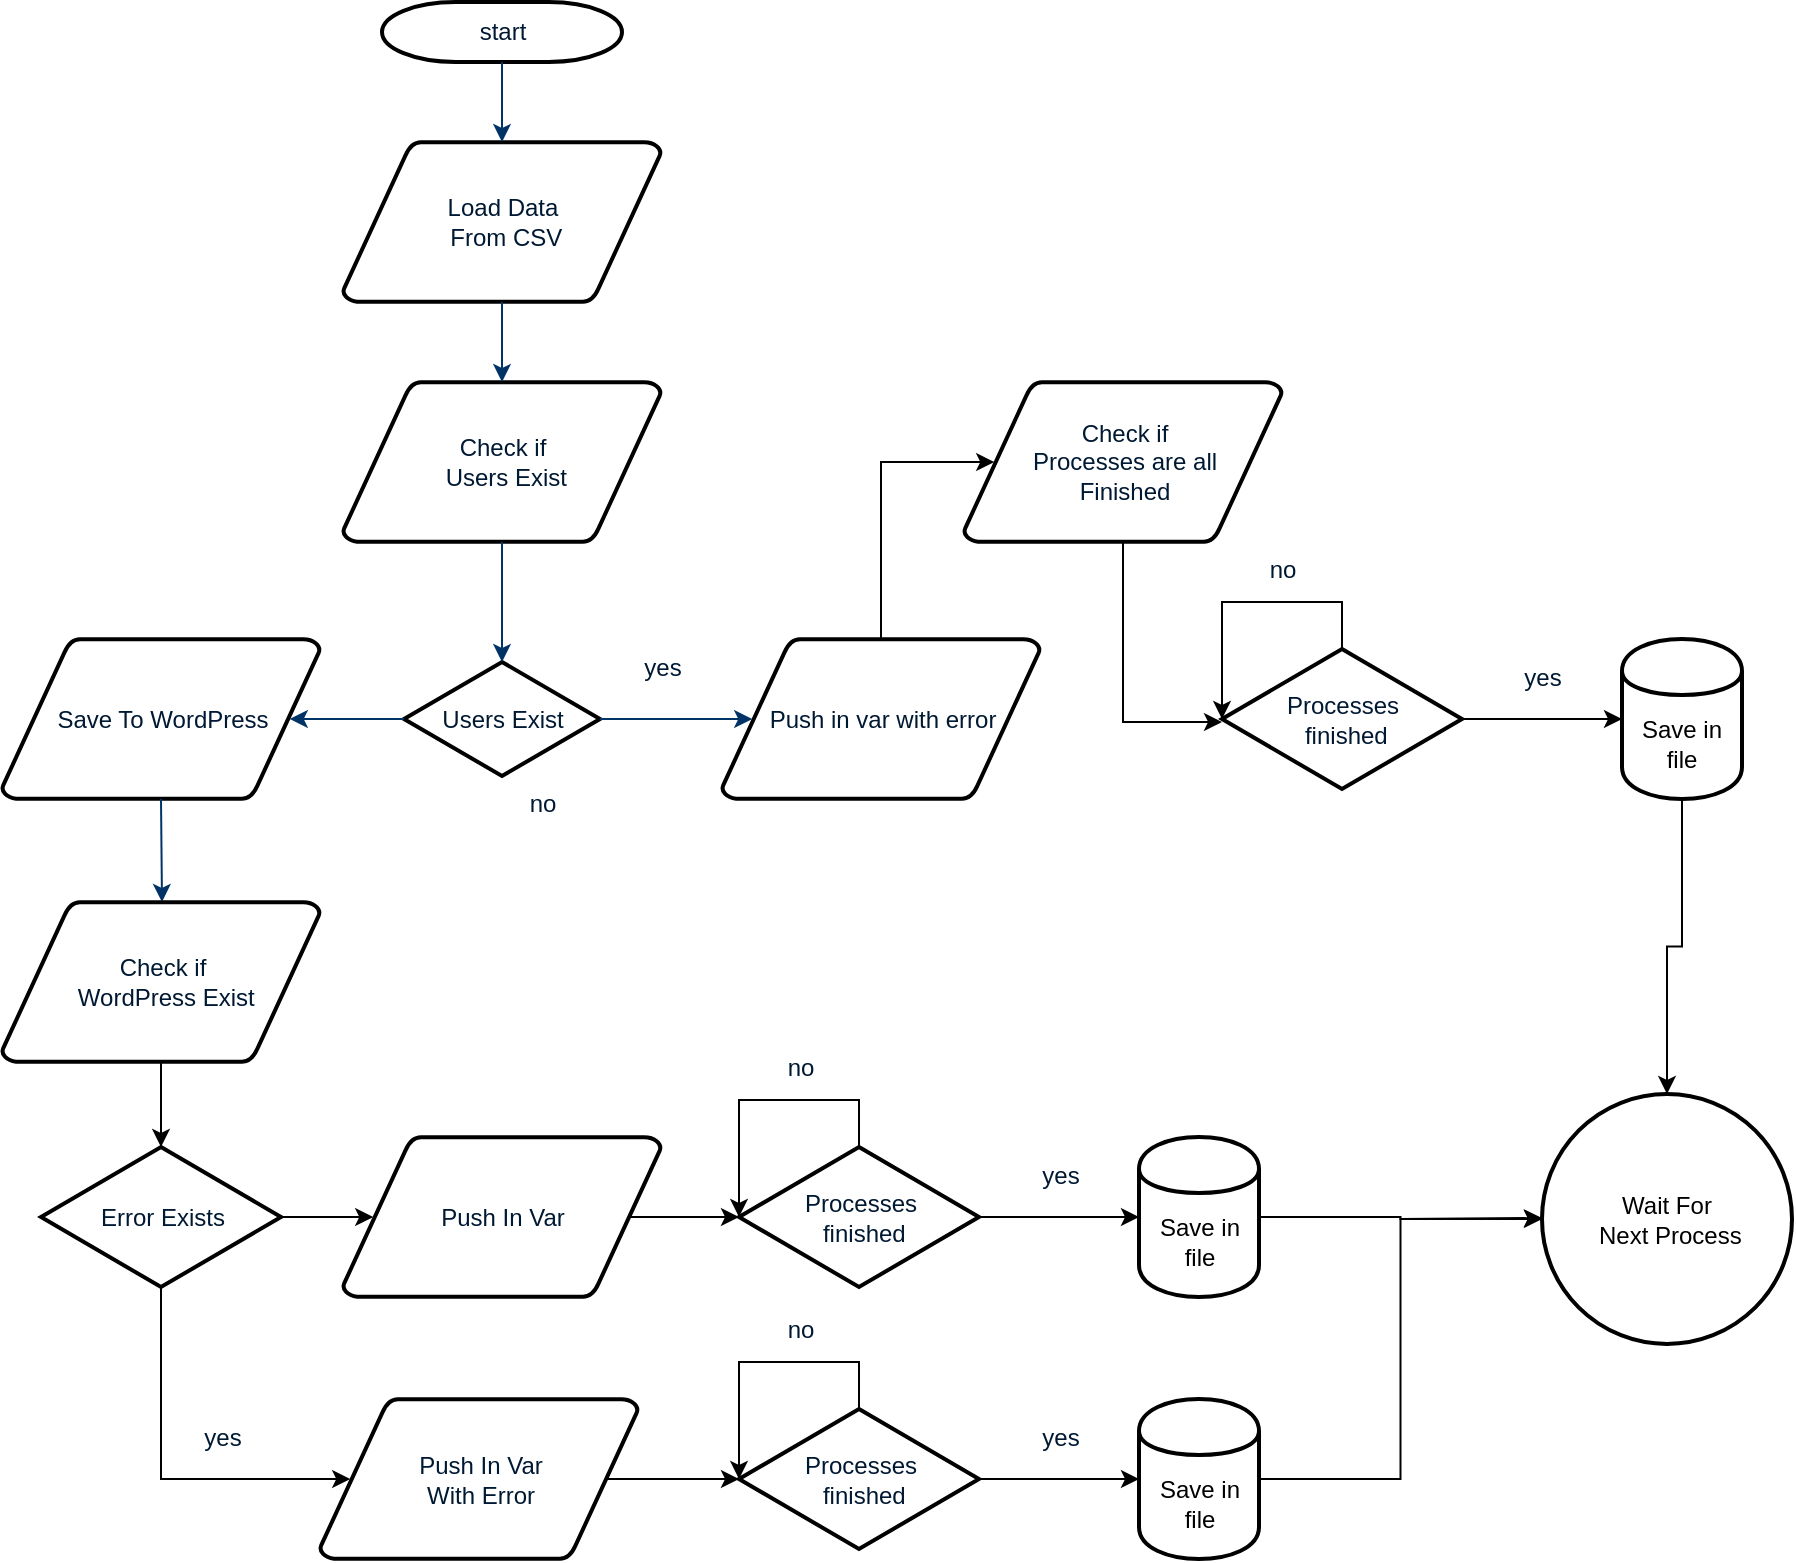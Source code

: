 <mxfile version="12.1.3" type="github" pages="1"><diagram id="6a731a19-8d31-9384-78a2-239565b7b9f0" name="Page-1"><mxGraphModel dx="1186" dy="747" grid="1" gridSize="10" guides="1" tooltips="1" connect="1" arrows="1" fold="1" page="1" pageScale="1" pageWidth="1169" pageHeight="827" background="#ffffff" math="0" shadow="0"><root><mxCell id="0"/><mxCell id="1" parent="0"/><mxCell id="2" value="start" style="shape=mxgraph.flowchart.terminator;fillColor=#FFFFFF;strokeColor=#000000;strokeWidth=2;gradientColor=none;gradientDirection=north;fontColor=#001933;fontStyle=0;html=1;" parent="1" vertex="1"><mxGeometry x="260" y="10" width="120" height="30" as="geometry"/></mxCell><mxCell id="3" value="Load Data&lt;br&gt;&amp;nbsp;From CSV" style="shape=mxgraph.flowchart.data;fillColor=#FFFFFF;strokeColor=#000000;strokeWidth=2;gradientColor=none;gradientDirection=north;fontColor=#001933;fontStyle=0;html=1;" parent="1" vertex="1"><mxGeometry x="240.5" y="80" width="159" height="80" as="geometry"/></mxCell><mxCell id="5" value="Check if&lt;br&gt;&amp;nbsp;Users Exist" style="shape=mxgraph.flowchart.data;fillColor=#FFFFFF;strokeColor=#000000;strokeWidth=2;gradientColor=none;gradientDirection=north;fontColor=#001933;fontStyle=0;html=1;" parent="1" vertex="1"><mxGeometry x="240.5" y="200" width="159" height="80" as="geometry"/></mxCell><mxCell id="6" value="Users Exist" style="shape=mxgraph.flowchart.decision;fillColor=#FFFFFF;strokeColor=#000000;strokeWidth=2;gradientColor=none;gradientDirection=north;fontColor=#001933;fontStyle=0;html=1;" parent="1" vertex="1"><mxGeometry x="271" y="340" width="98" height="57" as="geometry"/></mxCell><mxCell id="7" style="fontColor=#001933;fontStyle=1;strokeColor=#003366;strokeWidth=1;html=1;" parent="1" source="2" target="3" edge="1"><mxGeometry relative="1" as="geometry"/></mxCell><mxCell id="8" style="fontColor=#001933;fontStyle=1;strokeColor=#003366;strokeWidth=1;html=1;" parent="1" source="3" target="5" edge="1"><mxGeometry relative="1" as="geometry"/></mxCell><mxCell id="9" style="entryX=0.5;entryY=0;entryPerimeter=0;fontColor=#001933;fontStyle=1;strokeColor=#003366;strokeWidth=1;html=1;" parent="1" source="5" target="6" edge="1"><mxGeometry relative="1" as="geometry"/></mxCell><mxCell id="12" value="" style="edgeStyle=elbowEdgeStyle;elbow=horizontal;fontColor=#001933;fontStyle=1;strokeColor=#003366;strokeWidth=1;html=1;entryX=0.905;entryY=0.5;entryDx=0;entryDy=0;entryPerimeter=0;" parent="1" source="6" target="uI3hDkwxqDN8m-MfUo-6-70" edge="1"><mxGeometry y="-50" width="100" height="100" as="geometry"><mxPoint y="50" as="sourcePoint"/><mxPoint x="320" y="460" as="targetPoint"/></mxGeometry></mxCell><mxCell id="14" value="no" style="text;fontColor=#001933;fontStyle=0;html=1;strokeColor=none;gradientColor=none;fillColor=none;strokeWidth=2;align=center;" parent="1" vertex="1"><mxGeometry x="320" y="397" width="40" height="26" as="geometry"/></mxCell><mxCell id="uI3hDkwxqDN8m-MfUo-6-55" value="yes" style="text;fontColor=#001933;fontStyle=0;html=1;strokeColor=none;gradientColor=none;fillColor=none;strokeWidth=2;align=center;" vertex="1" parent="1"><mxGeometry x="379.5" y="328.5" width="40" height="26" as="geometry"/></mxCell><mxCell id="uI3hDkwxqDN8m-MfUo-6-56" value="" style="edgeStyle=elbowEdgeStyle;elbow=horizontal;fontColor=#001933;fontStyle=1;strokeColor=#003366;strokeWidth=1;html=1;exitX=1;exitY=0.5;exitDx=0;exitDy=0;exitPerimeter=0;entryX=0.095;entryY=0.5;entryDx=0;entryDy=0;entryPerimeter=0;" edge="1" parent="1" source="6" target="uI3hDkwxqDN8m-MfUo-6-57"><mxGeometry x="10" y="-40" width="100" height="100" as="geometry"><mxPoint x="330" y="407" as="sourcePoint"/><mxPoint x="440" y="369" as="targetPoint"/></mxGeometry></mxCell><mxCell id="uI3hDkwxqDN8m-MfUo-6-68" style="edgeStyle=orthogonalEdgeStyle;rounded=0;orthogonalLoop=1;jettySize=auto;html=1;exitX=0.5;exitY=0;exitDx=0;exitDy=0;exitPerimeter=0;entryX=0.095;entryY=0.5;entryDx=0;entryDy=0;entryPerimeter=0;" edge="1" parent="1" source="uI3hDkwxqDN8m-MfUo-6-57" target="uI3hDkwxqDN8m-MfUo-6-67"><mxGeometry relative="1" as="geometry"><Array as="points"><mxPoint x="510" y="240"/></Array></mxGeometry></mxCell><mxCell id="uI3hDkwxqDN8m-MfUo-6-57" value="Push in var with error" style="shape=mxgraph.flowchart.data;fillColor=#FFFFFF;strokeColor=#000000;strokeWidth=2;gradientColor=none;gradientDirection=north;fontColor=#001933;fontStyle=0;html=1;" vertex="1" parent="1"><mxGeometry x="430" y="328.5" width="159" height="80" as="geometry"/></mxCell><mxCell id="uI3hDkwxqDN8m-MfUo-6-63" style="edgeStyle=orthogonalEdgeStyle;rounded=0;orthogonalLoop=1;jettySize=auto;html=1;exitX=1;exitY=0.5;exitDx=0;exitDy=0;exitPerimeter=0;entryX=0;entryY=0.5;entryDx=0;entryDy=0;" edge="1" parent="1" source="uI3hDkwxqDN8m-MfUo-6-60" target="uI3hDkwxqDN8m-MfUo-6-61"><mxGeometry relative="1" as="geometry"/></mxCell><mxCell id="uI3hDkwxqDN8m-MfUo-6-60" value="Processes&lt;br&gt;&amp;nbsp;finished" style="shape=mxgraph.flowchart.decision;fillColor=#FFFFFF;strokeColor=#000000;strokeWidth=2;gradientColor=none;gradientDirection=north;fontColor=#001933;fontStyle=0;html=1;" vertex="1" parent="1"><mxGeometry x="680" y="333.5" width="120" height="70" as="geometry"/></mxCell><mxCell id="uI3hDkwxqDN8m-MfUo-6-97" style="edgeStyle=orthogonalEdgeStyle;rounded=0;orthogonalLoop=1;jettySize=auto;html=1;exitX=0.5;exitY=1;exitDx=0;exitDy=0;entryX=0.5;entryY=0;entryDx=0;entryDy=0;" edge="1" parent="1" source="uI3hDkwxqDN8m-MfUo-6-61" target="uI3hDkwxqDN8m-MfUo-6-94"><mxGeometry relative="1" as="geometry"/></mxCell><mxCell id="uI3hDkwxqDN8m-MfUo-6-61" value="Save in file" style="shape=cylinder;whiteSpace=wrap;html=1;boundedLbl=1;backgroundOutline=1;strokeWidth=2;" vertex="1" parent="1"><mxGeometry x="880" y="328.5" width="60" height="80" as="geometry"/></mxCell><mxCell id="uI3hDkwxqDN8m-MfUo-6-62" value="yes" style="text;fontColor=#001933;fontStyle=0;html=1;strokeColor=none;gradientColor=none;fillColor=none;strokeWidth=2;align=center;" vertex="1" parent="1"><mxGeometry x="820" y="333.5" width="40" height="26" as="geometry"/></mxCell><mxCell id="uI3hDkwxqDN8m-MfUo-6-65" style="edgeStyle=orthogonalEdgeStyle;rounded=0;orthogonalLoop=1;jettySize=auto;html=1;exitX=0.5;exitY=0;exitDx=0;exitDy=0;exitPerimeter=0;entryX=0;entryY=0.5;entryDx=0;entryDy=0;entryPerimeter=0;" edge="1" parent="1" source="uI3hDkwxqDN8m-MfUo-6-60" target="uI3hDkwxqDN8m-MfUo-6-60"><mxGeometry relative="1" as="geometry"><mxPoint x="810" y="379" as="sourcePoint"/><mxPoint x="890" y="379" as="targetPoint"/><Array as="points"><mxPoint x="740" y="310"/><mxPoint x="680" y="310"/></Array></mxGeometry></mxCell><mxCell id="uI3hDkwxqDN8m-MfUo-6-66" value="no" style="text;fontColor=#001933;fontStyle=0;html=1;strokeColor=none;gradientColor=none;fillColor=none;strokeWidth=2;align=center;" vertex="1" parent="1"><mxGeometry x="690" y="280" width="40" height="26" as="geometry"/></mxCell><mxCell id="uI3hDkwxqDN8m-MfUo-6-69" style="edgeStyle=orthogonalEdgeStyle;rounded=0;orthogonalLoop=1;jettySize=auto;html=1;exitX=0.5;exitY=1;exitDx=0;exitDy=0;exitPerimeter=0;" edge="1" parent="1" source="uI3hDkwxqDN8m-MfUo-6-67"><mxGeometry relative="1" as="geometry"><mxPoint x="680" y="370" as="targetPoint"/><Array as="points"><mxPoint x="631" y="370"/></Array></mxGeometry></mxCell><mxCell id="uI3hDkwxqDN8m-MfUo-6-67" value="Check if&lt;br&gt;Processes are all &lt;br&gt;Finished" style="shape=mxgraph.flowchart.data;fillColor=#FFFFFF;strokeColor=#000000;strokeWidth=2;gradientColor=none;gradientDirection=north;fontColor=#001933;fontStyle=0;html=1;" vertex="1" parent="1"><mxGeometry x="551" y="200" width="159" height="80" as="geometry"/></mxCell><mxCell id="uI3hDkwxqDN8m-MfUo-6-70" value="Save To WordPress" style="shape=mxgraph.flowchart.data;fillColor=#FFFFFF;strokeColor=#000000;strokeWidth=2;gradientColor=none;gradientDirection=north;fontColor=#001933;fontStyle=0;html=1;" vertex="1" parent="1"><mxGeometry x="70" y="328.5" width="159" height="80" as="geometry"/></mxCell><mxCell id="uI3hDkwxqDN8m-MfUo-6-71" value="Push In Var &lt;br&gt;With Error" style="shape=mxgraph.flowchart.data;fillColor=#FFFFFF;strokeColor=#000000;strokeWidth=2;gradientColor=none;gradientDirection=north;fontColor=#001933;fontStyle=0;html=1;" vertex="1" parent="1"><mxGeometry x="229" y="708.5" width="159" height="80" as="geometry"/></mxCell><mxCell id="uI3hDkwxqDN8m-MfUo-6-72" value="" style="edgeStyle=elbowEdgeStyle;elbow=horizontal;fontColor=#001933;fontStyle=1;strokeColor=#003366;strokeWidth=1;html=1;exitX=0.5;exitY=1;exitDx=0;exitDy=0;exitPerimeter=0;entryX=0.5;entryY=0;entryDx=0;entryDy=0;entryPerimeter=0;" edge="1" parent="1" source="uI3hDkwxqDN8m-MfUo-6-70" target="uI3hDkwxqDN8m-MfUo-6-80"><mxGeometry x="10" y="10" width="100" height="100" as="geometry"><mxPoint x="270" y="600" as="sourcePoint"/><mxPoint x="370" y="610" as="targetPoint"/><Array as="points"><mxPoint x="150" y="430"/></Array></mxGeometry></mxCell><mxCell id="uI3hDkwxqDN8m-MfUo-6-73" style="edgeStyle=orthogonalEdgeStyle;rounded=0;orthogonalLoop=1;jettySize=auto;html=1;exitX=1;exitY=0.5;exitDx=0;exitDy=0;exitPerimeter=0;entryX=0;entryY=0.5;entryDx=0;entryDy=0;" edge="1" parent="1" source="uI3hDkwxqDN8m-MfUo-6-74" target="uI3hDkwxqDN8m-MfUo-6-75"><mxGeometry relative="1" as="geometry"/></mxCell><mxCell id="uI3hDkwxqDN8m-MfUo-6-74" value="Processes&lt;br&gt;&amp;nbsp;finished" style="shape=mxgraph.flowchart.decision;fillColor=#FFFFFF;strokeColor=#000000;strokeWidth=2;gradientColor=none;gradientDirection=north;fontColor=#001933;fontStyle=0;html=1;" vertex="1" parent="1"><mxGeometry x="438.5" y="713.5" width="120" height="70" as="geometry"/></mxCell><mxCell id="uI3hDkwxqDN8m-MfUo-6-95" style="edgeStyle=orthogonalEdgeStyle;rounded=0;orthogonalLoop=1;jettySize=auto;html=1;exitX=1;exitY=0.5;exitDx=0;exitDy=0;entryX=0;entryY=0.5;entryDx=0;entryDy=0;" edge="1" parent="1" source="uI3hDkwxqDN8m-MfUo-6-75" target="uI3hDkwxqDN8m-MfUo-6-94"><mxGeometry relative="1" as="geometry"/></mxCell><mxCell id="uI3hDkwxqDN8m-MfUo-6-75" value="Save in file" style="shape=cylinder;whiteSpace=wrap;html=1;boundedLbl=1;backgroundOutline=1;strokeWidth=2;" vertex="1" parent="1"><mxGeometry x="638.5" y="708.5" width="60" height="80" as="geometry"/></mxCell><mxCell id="uI3hDkwxqDN8m-MfUo-6-76" value="yes" style="text;fontColor=#001933;fontStyle=0;html=1;strokeColor=none;gradientColor=none;fillColor=none;strokeWidth=2;align=center;" vertex="1" parent="1"><mxGeometry x="578.5" y="713.5" width="40" height="26" as="geometry"/></mxCell><mxCell id="uI3hDkwxqDN8m-MfUo-6-77" style="edgeStyle=orthogonalEdgeStyle;rounded=0;orthogonalLoop=1;jettySize=auto;html=1;exitX=0.5;exitY=0;exitDx=0;exitDy=0;exitPerimeter=0;entryX=0;entryY=0.5;entryDx=0;entryDy=0;entryPerimeter=0;" edge="1" parent="1" source="uI3hDkwxqDN8m-MfUo-6-74" target="uI3hDkwxqDN8m-MfUo-6-74"><mxGeometry relative="1" as="geometry"><mxPoint x="568.5" y="759" as="sourcePoint"/><mxPoint x="648.5" y="759" as="targetPoint"/><Array as="points"><mxPoint x="498.5" y="690"/><mxPoint x="438.5" y="690"/></Array></mxGeometry></mxCell><mxCell id="uI3hDkwxqDN8m-MfUo-6-78" value="no" style="text;fontColor=#001933;fontStyle=0;html=1;strokeColor=none;gradientColor=none;fillColor=none;strokeWidth=2;align=center;" vertex="1" parent="1"><mxGeometry x="448.5" y="660" width="40" height="26" as="geometry"/></mxCell><mxCell id="uI3hDkwxqDN8m-MfUo-6-79" style="edgeStyle=orthogonalEdgeStyle;rounded=0;orthogonalLoop=1;jettySize=auto;html=1;exitX=0.905;exitY=0.5;exitDx=0;exitDy=0;exitPerimeter=0;entryX=0;entryY=0.5;entryDx=0;entryDy=0;entryPerimeter=0;" edge="1" parent="1" source="uI3hDkwxqDN8m-MfUo-6-71" target="uI3hDkwxqDN8m-MfUo-6-74"><mxGeometry relative="1" as="geometry"><mxPoint x="337.5" y="918.5" as="targetPoint"/><mxPoint x="288.5" y="828.5" as="sourcePoint"/><Array as="points"><mxPoint x="438.5" y="748.5"/></Array></mxGeometry></mxCell><mxCell id="uI3hDkwxqDN8m-MfUo-6-83" style="edgeStyle=orthogonalEdgeStyle;rounded=0;orthogonalLoop=1;jettySize=auto;html=1;exitX=0.5;exitY=1;exitDx=0;exitDy=0;exitPerimeter=0;entryX=0.5;entryY=0;entryDx=0;entryDy=0;entryPerimeter=0;" edge="1" parent="1" source="uI3hDkwxqDN8m-MfUo-6-80" target="uI3hDkwxqDN8m-MfUo-6-81"><mxGeometry relative="1" as="geometry"/></mxCell><mxCell id="uI3hDkwxqDN8m-MfUo-6-80" value="Check if&lt;br&gt;&amp;nbsp;WordPress Exist" style="shape=mxgraph.flowchart.data;fillColor=#FFFFFF;strokeColor=#000000;strokeWidth=2;gradientColor=none;gradientDirection=north;fontColor=#001933;fontStyle=0;html=1;" vertex="1" parent="1"><mxGeometry x="70" y="460" width="159" height="80" as="geometry"/></mxCell><mxCell id="uI3hDkwxqDN8m-MfUo-6-92" style="edgeStyle=orthogonalEdgeStyle;rounded=0;orthogonalLoop=1;jettySize=auto;html=1;exitX=1;exitY=0.5;exitDx=0;exitDy=0;exitPerimeter=0;entryX=0.095;entryY=0.5;entryDx=0;entryDy=0;entryPerimeter=0;" edge="1" parent="1" source="uI3hDkwxqDN8m-MfUo-6-81" target="uI3hDkwxqDN8m-MfUo-6-85"><mxGeometry relative="1" as="geometry"/></mxCell><mxCell id="uI3hDkwxqDN8m-MfUo-6-81" value="Error Exists" style="shape=mxgraph.flowchart.decision;fillColor=#FFFFFF;strokeColor=#000000;strokeWidth=2;gradientColor=none;gradientDirection=north;fontColor=#001933;fontStyle=0;html=1;" vertex="1" parent="1"><mxGeometry x="89.5" y="582.5" width="120" height="70" as="geometry"/></mxCell><mxCell id="uI3hDkwxqDN8m-MfUo-6-82" style="edgeStyle=orthogonalEdgeStyle;rounded=0;orthogonalLoop=1;jettySize=auto;html=1;exitX=0.5;exitY=1;exitDx=0;exitDy=0;exitPerimeter=0;entryX=0.095;entryY=0.5;entryDx=0;entryDy=0;entryPerimeter=0;" edge="1" parent="1" source="uI3hDkwxqDN8m-MfUo-6-81" target="uI3hDkwxqDN8m-MfUo-6-71"><mxGeometry relative="1" as="geometry"><mxPoint x="580" y="690" as="sourcePoint"/><mxPoint x="160" y="740" as="targetPoint"/><Array as="points"><mxPoint x="150" y="749"/></Array></mxGeometry></mxCell><mxCell id="uI3hDkwxqDN8m-MfUo-6-84" value="yes" style="text;fontColor=#001933;fontStyle=0;html=1;strokeColor=none;gradientColor=none;fillColor=none;strokeWidth=2;align=center;" vertex="1" parent="1"><mxGeometry x="160" y="713.5" width="40" height="26" as="geometry"/></mxCell><mxCell id="uI3hDkwxqDN8m-MfUo-6-93" style="edgeStyle=orthogonalEdgeStyle;rounded=0;orthogonalLoop=1;jettySize=auto;html=1;exitX=0.905;exitY=0.5;exitDx=0;exitDy=0;exitPerimeter=0;entryX=0;entryY=0.5;entryDx=0;entryDy=0;entryPerimeter=0;" edge="1" parent="1" source="uI3hDkwxqDN8m-MfUo-6-85" target="uI3hDkwxqDN8m-MfUo-6-87"><mxGeometry relative="1" as="geometry"/></mxCell><mxCell id="uI3hDkwxqDN8m-MfUo-6-85" value="Push In Var" style="shape=mxgraph.flowchart.data;fillColor=#FFFFFF;strokeColor=#000000;strokeWidth=2;gradientColor=none;gradientDirection=north;fontColor=#001933;fontStyle=0;html=1;" vertex="1" parent="1"><mxGeometry x="240.5" y="577.5" width="159" height="80" as="geometry"/></mxCell><mxCell id="uI3hDkwxqDN8m-MfUo-6-86" style="edgeStyle=orthogonalEdgeStyle;rounded=0;orthogonalLoop=1;jettySize=auto;html=1;exitX=1;exitY=0.5;exitDx=0;exitDy=0;exitPerimeter=0;entryX=0;entryY=0.5;entryDx=0;entryDy=0;" edge="1" parent="1" source="uI3hDkwxqDN8m-MfUo-6-87" target="uI3hDkwxqDN8m-MfUo-6-88"><mxGeometry relative="1" as="geometry"/></mxCell><mxCell id="uI3hDkwxqDN8m-MfUo-6-87" value="Processes&lt;br&gt;&amp;nbsp;finished" style="shape=mxgraph.flowchart.decision;fillColor=#FFFFFF;strokeColor=#000000;strokeWidth=2;gradientColor=none;gradientDirection=north;fontColor=#001933;fontStyle=0;html=1;" vertex="1" parent="1"><mxGeometry x="438.5" y="582.5" width="120" height="70" as="geometry"/></mxCell><mxCell id="uI3hDkwxqDN8m-MfUo-6-96" style="edgeStyle=orthogonalEdgeStyle;rounded=0;orthogonalLoop=1;jettySize=auto;html=1;exitX=1;exitY=0.5;exitDx=0;exitDy=0;" edge="1" parent="1" source="uI3hDkwxqDN8m-MfUo-6-88"><mxGeometry relative="1" as="geometry"><mxPoint x="840" y="618" as="targetPoint"/></mxGeometry></mxCell><mxCell id="uI3hDkwxqDN8m-MfUo-6-88" value="Save in file" style="shape=cylinder;whiteSpace=wrap;html=1;boundedLbl=1;backgroundOutline=1;strokeWidth=2;" vertex="1" parent="1"><mxGeometry x="638.5" y="577.5" width="60" height="80" as="geometry"/></mxCell><mxCell id="uI3hDkwxqDN8m-MfUo-6-89" value="yes" style="text;fontColor=#001933;fontStyle=0;html=1;strokeColor=none;gradientColor=none;fillColor=none;strokeWidth=2;align=center;" vertex="1" parent="1"><mxGeometry x="578.5" y="582.5" width="40" height="26" as="geometry"/></mxCell><mxCell id="uI3hDkwxqDN8m-MfUo-6-90" style="edgeStyle=orthogonalEdgeStyle;rounded=0;orthogonalLoop=1;jettySize=auto;html=1;exitX=0.5;exitY=0;exitDx=0;exitDy=0;exitPerimeter=0;entryX=0;entryY=0.5;entryDx=0;entryDy=0;entryPerimeter=0;" edge="1" parent="1" source="uI3hDkwxqDN8m-MfUo-6-87" target="uI3hDkwxqDN8m-MfUo-6-87"><mxGeometry relative="1" as="geometry"><mxPoint x="568.5" y="628" as="sourcePoint"/><mxPoint x="648.5" y="628" as="targetPoint"/><Array as="points"><mxPoint x="498.5" y="559"/><mxPoint x="438.5" y="559"/></Array></mxGeometry></mxCell><mxCell id="uI3hDkwxqDN8m-MfUo-6-91" value="no" style="text;fontColor=#001933;fontStyle=0;html=1;strokeColor=none;gradientColor=none;fillColor=none;strokeWidth=2;align=center;" vertex="1" parent="1"><mxGeometry x="448.5" y="529" width="40" height="26" as="geometry"/></mxCell><mxCell id="uI3hDkwxqDN8m-MfUo-6-94" value="Wait For&lt;br&gt;&amp;nbsp;Next Process" style="ellipse;whiteSpace=wrap;html=1;aspect=fixed;strokeWidth=2;" vertex="1" parent="1"><mxGeometry x="840" y="556" width="125" height="125" as="geometry"/></mxCell></root></mxGraphModel></diagram></mxfile>